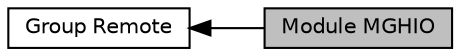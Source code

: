digraph "Module MGHIO"
{
  edge [fontname="Helvetica",fontsize="10",labelfontname="Helvetica",labelfontsize="10"];
  node [fontname="Helvetica",fontsize="10",shape=box];
  rankdir=LR;
  Node2 [label="Group Remote",height=0.2,width=0.4,color="black", fillcolor="white", style="filled",URL="$group__Group-Remote.html",tooltip=" "];
  Node1 [label="Module MGHIO",height=0.2,width=0.4,color="black", fillcolor="grey75", style="filled", fontcolor="black",tooltip=" "];
  Node2->Node1 [shape=plaintext, dir="back", style="solid"];
}

